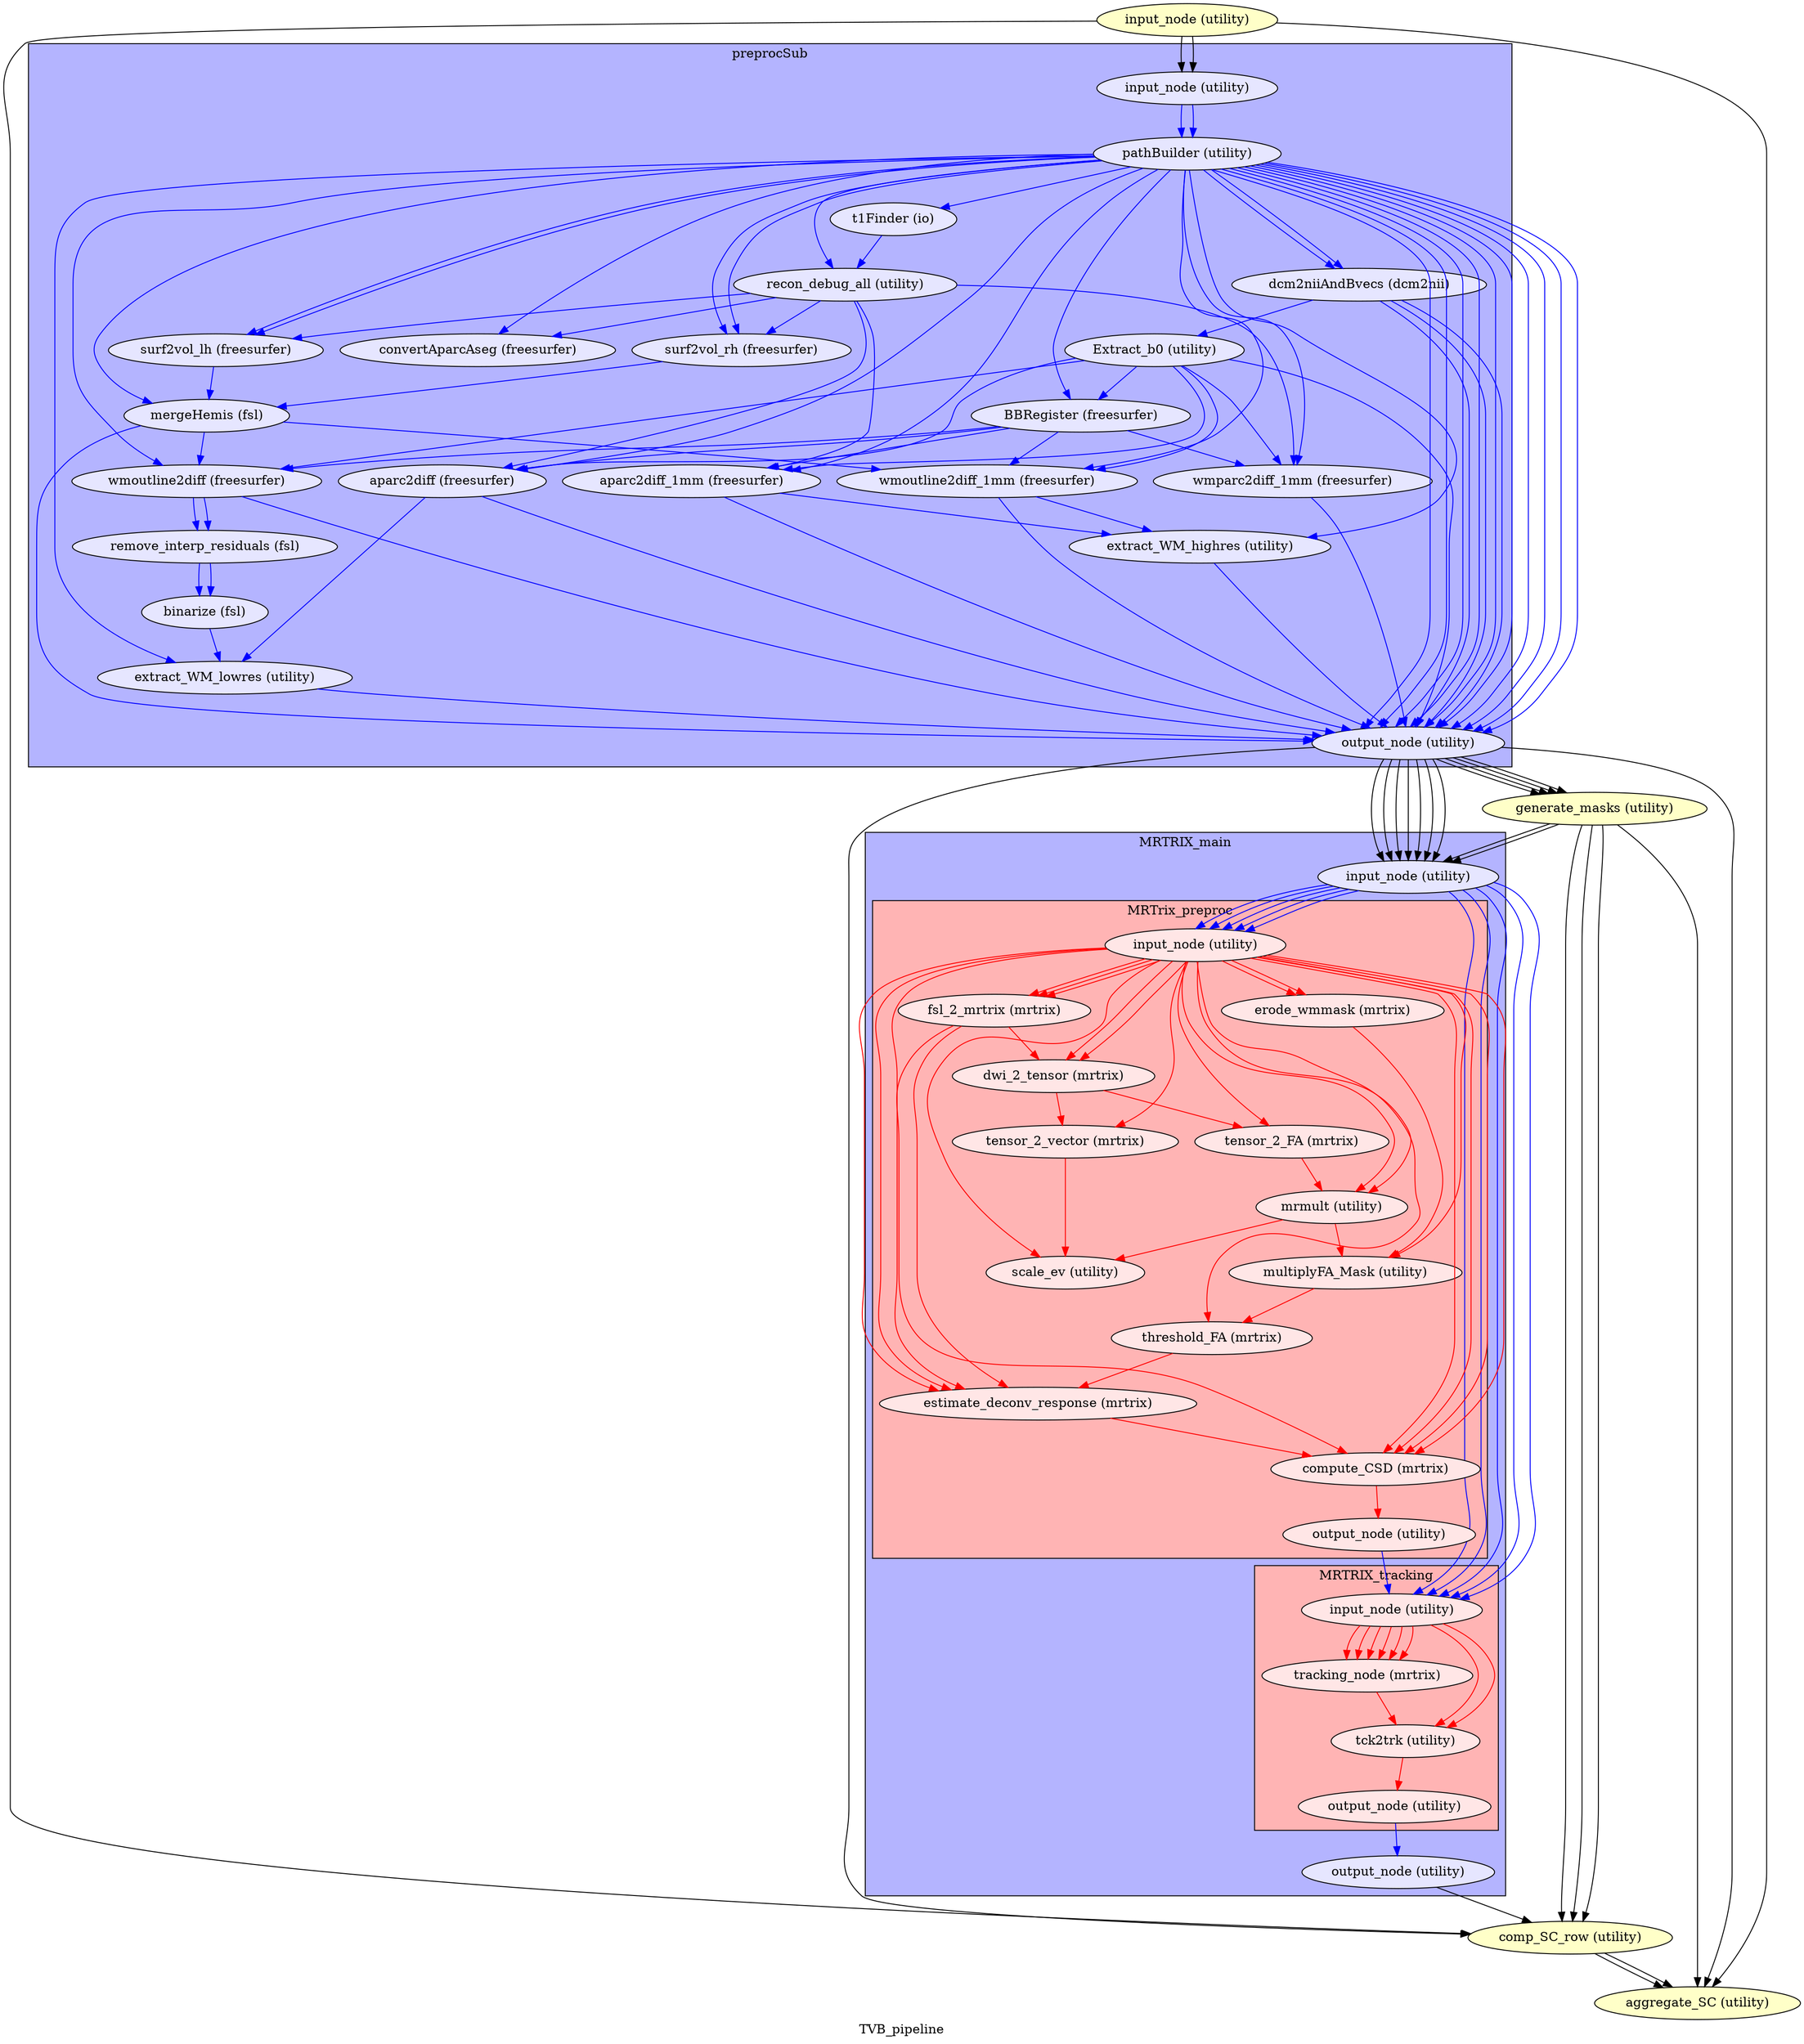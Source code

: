 digraph TVB_pipeline{
  label="TVB_pipeline";
  TVB_pipeline_input_node[label="input_node (utility)", style=filled, fillcolor="#FFFFC8"];
  TVB_pipeline_generate_masks[label="generate_masks (utility)", style=filled, fillcolor="#FFFFC8"];
  TVB_pipeline_comp_SC_row[label="comp_SC_row (utility)", style=filled, fillcolor="#FFFFC8"];
  TVB_pipeline_aggregate_SC[label="aggregate_SC (utility)", style=filled, fillcolor="#FFFFC8"];
  TVB_pipeline_input_node -> TVB_pipeline_aggregate_SC;
  TVB_pipeline_input_node -> TVB_pipeline_comp_SC_row;
  subgraph cluster_TVB_pipeline_preprocSub {
      edge [color="#0000FF"];
      style=filled;
      fillcolor="#B4B4FF";
      label="preprocSub";
    TVB_pipeline_preprocSub_input_node[label="input_node (utility)", style=filled, fillcolor="#E6E6FF"];
    TVB_pipeline_preprocSub_pathBuilder[label="pathBuilder (utility)", style=filled, fillcolor="#E6E6FF"];
    TVB_pipeline_preprocSub_t1Finder[label="t1Finder (io)", style=filled, fillcolor="#E6E6FF"];
    TVB_pipeline_preprocSub_recon_debug_all[label="recon_debug_all (utility)", style=filled, fillcolor="#E6E6FF"];
    TVB_pipeline_preprocSub_surf2vol_rh[label="surf2vol_rh (freesurfer)", style=filled, fillcolor="#E6E6FF"];
    TVB_pipeline_preprocSub_convertAparcAseg[label="convertAparcAseg (freesurfer)", style=filled, fillcolor="#E6E6FF"];
    TVB_pipeline_preprocSub_dcm2niiAndBvecs[label="dcm2niiAndBvecs (dcm2nii)", style=filled, fillcolor="#E6E6FF"];
    TVB_pipeline_preprocSub_surf2vol_lh[label="surf2vol_lh (freesurfer)", style=filled, fillcolor="#E6E6FF"];
    TVB_pipeline_preprocSub_mergeHemis[label="mergeHemis (fsl)", style=filled, fillcolor="#E6E6FF"];
    TVB_pipeline_preprocSub_Extract_b0[label="Extract_b0 (utility)", style=filled, fillcolor="#E6E6FF"];
    TVB_pipeline_preprocSub_BBRegister[label="BBRegister (freesurfer)", style=filled, fillcolor="#E6E6FF"];
    TVB_pipeline_preprocSub_wmoutline2diff_1mm[label="wmoutline2diff_1mm (freesurfer)", style=filled, fillcolor="#E6E6FF"];
    TVB_pipeline_preprocSub_wmoutline2diff[label="wmoutline2diff (freesurfer)", style=filled, fillcolor="#E6E6FF"];
    TVB_pipeline_preprocSub_remove_interp_residuals[label="remove_interp_residuals (fsl)", style=filled, fillcolor="#E6E6FF"];
    TVB_pipeline_preprocSub_binarize[label="binarize (fsl)", style=filled, fillcolor="#E6E6FF"];
    TVB_pipeline_preprocSub_aparc2diff_1mm[label="aparc2diff_1mm (freesurfer)", style=filled, fillcolor="#E6E6FF"];
    TVB_pipeline_preprocSub_extract_WM_highres[label="extract_WM_highres (utility)", style=filled, fillcolor="#E6E6FF"];
    TVB_pipeline_preprocSub_aparc2diff[label="aparc2diff (freesurfer)", style=filled, fillcolor="#E6E6FF"];
    TVB_pipeline_preprocSub_extract_WM_lowres[label="extract_WM_lowres (utility)", style=filled, fillcolor="#E6E6FF"];
    TVB_pipeline_preprocSub_wmparc2diff_1mm[label="wmparc2diff_1mm (freesurfer)", style=filled, fillcolor="#E6E6FF"];
    TVB_pipeline_preprocSub_output_node[label="output_node (utility)", style=filled, fillcolor="#E6E6FF"];
    TVB_pipeline_preprocSub_input_node -> TVB_pipeline_preprocSub_pathBuilder;
    TVB_pipeline_preprocSub_input_node -> TVB_pipeline_preprocSub_pathBuilder;
    TVB_pipeline_preprocSub_pathBuilder -> TVB_pipeline_preprocSub_BBRegister;
    TVB_pipeline_preprocSub_pathBuilder -> TVB_pipeline_preprocSub_output_node;
    TVB_pipeline_preprocSub_pathBuilder -> TVB_pipeline_preprocSub_output_node;
    TVB_pipeline_preprocSub_pathBuilder -> TVB_pipeline_preprocSub_output_node;
    TVB_pipeline_preprocSub_pathBuilder -> TVB_pipeline_preprocSub_output_node;
    TVB_pipeline_preprocSub_pathBuilder -> TVB_pipeline_preprocSub_output_node;
    TVB_pipeline_preprocSub_pathBuilder -> TVB_pipeline_preprocSub_output_node;
    TVB_pipeline_preprocSub_pathBuilder -> TVB_pipeline_preprocSub_output_node;
    TVB_pipeline_preprocSub_pathBuilder -> TVB_pipeline_preprocSub_output_node;
    TVB_pipeline_preprocSub_pathBuilder -> TVB_pipeline_preprocSub_output_node;
    TVB_pipeline_preprocSub_pathBuilder -> TVB_pipeline_preprocSub_output_node;
    TVB_pipeline_preprocSub_pathBuilder -> TVB_pipeline_preprocSub_wmoutline2diff_1mm;
    TVB_pipeline_preprocSub_pathBuilder -> TVB_pipeline_preprocSub_surf2vol_lh;
    TVB_pipeline_preprocSub_pathBuilder -> TVB_pipeline_preprocSub_surf2vol_lh;
    TVB_pipeline_preprocSub_pathBuilder -> TVB_pipeline_preprocSub_wmparc2diff_1mm;
    TVB_pipeline_preprocSub_pathBuilder -> TVB_pipeline_preprocSub_extract_WM_highres;
    TVB_pipeline_preprocSub_pathBuilder -> TVB_pipeline_preprocSub_dcm2niiAndBvecs;
    TVB_pipeline_preprocSub_pathBuilder -> TVB_pipeline_preprocSub_dcm2niiAndBvecs;
    TVB_pipeline_preprocSub_pathBuilder -> TVB_pipeline_preprocSub_convertAparcAseg;
    TVB_pipeline_preprocSub_pathBuilder -> TVB_pipeline_preprocSub_t1Finder;
    TVB_pipeline_preprocSub_pathBuilder -> TVB_pipeline_preprocSub_wmoutline2diff;
    TVB_pipeline_preprocSub_pathBuilder -> TVB_pipeline_preprocSub_surf2vol_rh;
    TVB_pipeline_preprocSub_pathBuilder -> TVB_pipeline_preprocSub_surf2vol_rh;
    TVB_pipeline_preprocSub_pathBuilder -> TVB_pipeline_preprocSub_aparc2diff_1mm;
    TVB_pipeline_preprocSub_pathBuilder -> TVB_pipeline_preprocSub_mergeHemis;
    TVB_pipeline_preprocSub_pathBuilder -> TVB_pipeline_preprocSub_extract_WM_lowres;
    TVB_pipeline_preprocSub_pathBuilder -> TVB_pipeline_preprocSub_recon_debug_all;
    TVB_pipeline_preprocSub_pathBuilder -> TVB_pipeline_preprocSub_aparc2diff;
    TVB_pipeline_preprocSub_t1Finder -> TVB_pipeline_preprocSub_recon_debug_all;
    TVB_pipeline_preprocSub_recon_debug_all -> TVB_pipeline_preprocSub_wmparc2diff_1mm;
    TVB_pipeline_preprocSub_recon_debug_all -> TVB_pipeline_preprocSub_aparc2diff;
    TVB_pipeline_preprocSub_recon_debug_all -> TVB_pipeline_preprocSub_aparc2diff_1mm;
    TVB_pipeline_preprocSub_recon_debug_all -> TVB_pipeline_preprocSub_convertAparcAseg;
    TVB_pipeline_preprocSub_recon_debug_all -> TVB_pipeline_preprocSub_surf2vol_lh;
    TVB_pipeline_preprocSub_recon_debug_all -> TVB_pipeline_preprocSub_surf2vol_rh;
    TVB_pipeline_preprocSub_surf2vol_rh -> TVB_pipeline_preprocSub_mergeHemis;
    TVB_pipeline_preprocSub_dcm2niiAndBvecs -> TVB_pipeline_preprocSub_Extract_b0;
    TVB_pipeline_preprocSub_dcm2niiAndBvecs -> TVB_pipeline_preprocSub_output_node;
    TVB_pipeline_preprocSub_dcm2niiAndBvecs -> TVB_pipeline_preprocSub_output_node;
    TVB_pipeline_preprocSub_dcm2niiAndBvecs -> TVB_pipeline_preprocSub_output_node;
    TVB_pipeline_preprocSub_surf2vol_lh -> TVB_pipeline_preprocSub_mergeHemis;
    TVB_pipeline_preprocSub_mergeHemis -> TVB_pipeline_preprocSub_wmoutline2diff_1mm;
    TVB_pipeline_preprocSub_mergeHemis -> TVB_pipeline_preprocSub_output_node;
    TVB_pipeline_preprocSub_mergeHemis -> TVB_pipeline_preprocSub_wmoutline2diff;
    TVB_pipeline_preprocSub_Extract_b0 -> TVB_pipeline_preprocSub_BBRegister;
    TVB_pipeline_preprocSub_Extract_b0 -> TVB_pipeline_preprocSub_output_node;
    TVB_pipeline_preprocSub_Extract_b0 -> TVB_pipeline_preprocSub_wmoutline2diff_1mm;
    TVB_pipeline_preprocSub_Extract_b0 -> TVB_pipeline_preprocSub_wmoutline2diff;
    TVB_pipeline_preprocSub_Extract_b0 -> TVB_pipeline_preprocSub_aparc2diff_1mm;
    TVB_pipeline_preprocSub_Extract_b0 -> TVB_pipeline_preprocSub_aparc2diff;
    TVB_pipeline_preprocSub_Extract_b0 -> TVB_pipeline_preprocSub_wmparc2diff_1mm;
    TVB_pipeline_preprocSub_BBRegister -> TVB_pipeline_preprocSub_wmoutline2diff_1mm;
    TVB_pipeline_preprocSub_BBRegister -> TVB_pipeline_preprocSub_aparc2diff_1mm;
    TVB_pipeline_preprocSub_BBRegister -> TVB_pipeline_preprocSub_aparc2diff;
    TVB_pipeline_preprocSub_BBRegister -> TVB_pipeline_preprocSub_wmparc2diff_1mm;
    TVB_pipeline_preprocSub_BBRegister -> TVB_pipeline_preprocSub_wmoutline2diff;
    TVB_pipeline_preprocSub_wmoutline2diff_1mm -> TVB_pipeline_preprocSub_extract_WM_highres;
    TVB_pipeline_preprocSub_wmoutline2diff_1mm -> TVB_pipeline_preprocSub_output_node;
    TVB_pipeline_preprocSub_wmoutline2diff -> TVB_pipeline_preprocSub_remove_interp_residuals;
    TVB_pipeline_preprocSub_wmoutline2diff -> TVB_pipeline_preprocSub_remove_interp_residuals;
    TVB_pipeline_preprocSub_wmoutline2diff -> TVB_pipeline_preprocSub_output_node;
    TVB_pipeline_preprocSub_remove_interp_residuals -> TVB_pipeline_preprocSub_binarize;
    TVB_pipeline_preprocSub_remove_interp_residuals -> TVB_pipeline_preprocSub_binarize;
    TVB_pipeline_preprocSub_binarize -> TVB_pipeline_preprocSub_extract_WM_lowres;
    TVB_pipeline_preprocSub_aparc2diff_1mm -> TVB_pipeline_preprocSub_extract_WM_highres;
    TVB_pipeline_preprocSub_aparc2diff_1mm -> TVB_pipeline_preprocSub_output_node;
    TVB_pipeline_preprocSub_extract_WM_highres -> TVB_pipeline_preprocSub_output_node;
    TVB_pipeline_preprocSub_aparc2diff -> TVB_pipeline_preprocSub_extract_WM_lowres;
    TVB_pipeline_preprocSub_aparc2diff -> TVB_pipeline_preprocSub_output_node;
    TVB_pipeline_preprocSub_extract_WM_lowres -> TVB_pipeline_preprocSub_output_node;
    TVB_pipeline_preprocSub_wmparc2diff_1mm -> TVB_pipeline_preprocSub_output_node;
  }
  TVB_pipeline_generate_masks -> TVB_pipeline_aggregate_SC;
  TVB_pipeline_generate_masks -> TVB_pipeline_comp_SC_row;
  TVB_pipeline_generate_masks -> TVB_pipeline_comp_SC_row;
  TVB_pipeline_generate_masks -> TVB_pipeline_comp_SC_row;
  subgraph cluster_TVB_pipeline_MRTRIX_main {
      edge [color="#0000FF"];
      style=filled;
      fillcolor="#B4B4FF";
      label="MRTRIX_main";
    TVB_pipeline_MRTRIX_main_input_node[label="input_node (utility)", style=filled, fillcolor="#E6E6FF"];
    TVB_pipeline_MRTRIX_main_output_node[label="output_node (utility)", style=filled, fillcolor="#E6E6FF"];
    subgraph cluster_TVB_pipeline_MRTRIX_main_MRTrix_preproc {
            edge [color="#FF0000"];
            style=filled;
            fillcolor="#FFB4B4";
            label="MRTrix_preproc";
        TVB_pipeline_MRTRIX_main_MRTrix_preproc_input_node[label="input_node (utility)", style=filled, fillcolor="#FFE6E6"];
        TVB_pipeline_MRTRIX_main_MRTrix_preproc_erode_wmmask[label="erode_wmmask (mrtrix)", style=filled, fillcolor="#FFE6E6"];
        TVB_pipeline_MRTRIX_main_MRTrix_preproc_fsl_2_mrtrix[label="fsl_2_mrtrix (mrtrix)", style=filled, fillcolor="#FFE6E6"];
        TVB_pipeline_MRTRIX_main_MRTrix_preproc_dwi_2_tensor[label="dwi_2_tensor (mrtrix)", style=filled, fillcolor="#FFE6E6"];
        TVB_pipeline_MRTRIX_main_MRTrix_preproc_tensor_2_vector[label="tensor_2_vector (mrtrix)", style=filled, fillcolor="#FFE6E6"];
        TVB_pipeline_MRTRIX_main_MRTrix_preproc_tensor_2_FA[label="tensor_2_FA (mrtrix)", style=filled, fillcolor="#FFE6E6"];
        TVB_pipeline_MRTRIX_main_MRTrix_preproc_mrmult[label="mrmult (utility)", style=filled, fillcolor="#FFE6E6"];
        TVB_pipeline_MRTRIX_main_MRTrix_preproc_multiplyFA_Mask[label="multiplyFA_Mask (utility)", style=filled, fillcolor="#FFE6E6"];
        TVB_pipeline_MRTRIX_main_MRTrix_preproc_threshold_FA[label="threshold_FA (mrtrix)", style=filled, fillcolor="#FFE6E6"];
        TVB_pipeline_MRTRIX_main_MRTrix_preproc_estimate_deconv_response[label="estimate_deconv_response (mrtrix)", style=filled, fillcolor="#FFE6E6"];
        TVB_pipeline_MRTRIX_main_MRTrix_preproc_compute_CSD[label="compute_CSD (mrtrix)", style=filled, fillcolor="#FFE6E6"];
        TVB_pipeline_MRTRIX_main_MRTrix_preproc_output_node[label="output_node (utility)", style=filled, fillcolor="#FFE6E6"];
        TVB_pipeline_MRTRIX_main_MRTrix_preproc_scale_ev[label="scale_ev (utility)", style=filled, fillcolor="#FFE6E6"];
        TVB_pipeline_MRTRIX_main_MRTrix_preproc_input_node -> TVB_pipeline_MRTRIX_main_MRTrix_preproc_scale_ev;
        TVB_pipeline_MRTRIX_main_MRTrix_preproc_input_node -> TVB_pipeline_MRTRIX_main_MRTrix_preproc_estimate_deconv_response;
        TVB_pipeline_MRTRIX_main_MRTrix_preproc_input_node -> TVB_pipeline_MRTRIX_main_MRTrix_preproc_estimate_deconv_response;
        TVB_pipeline_MRTRIX_main_MRTrix_preproc_input_node -> TVB_pipeline_MRTRIX_main_MRTrix_preproc_estimate_deconv_response;
        TVB_pipeline_MRTRIX_main_MRTrix_preproc_input_node -> TVB_pipeline_MRTRIX_main_MRTrix_preproc_tensor_2_FA;
        TVB_pipeline_MRTRIX_main_MRTrix_preproc_input_node -> TVB_pipeline_MRTRIX_main_MRTrix_preproc_multiplyFA_Mask;
        TVB_pipeline_MRTRIX_main_MRTrix_preproc_input_node -> TVB_pipeline_MRTRIX_main_MRTrix_preproc_compute_CSD;
        TVB_pipeline_MRTRIX_main_MRTrix_preproc_input_node -> TVB_pipeline_MRTRIX_main_MRTrix_preproc_compute_CSD;
        TVB_pipeline_MRTRIX_main_MRTrix_preproc_input_node -> TVB_pipeline_MRTRIX_main_MRTrix_preproc_compute_CSD;
        TVB_pipeline_MRTRIX_main_MRTrix_preproc_input_node -> TVB_pipeline_MRTRIX_main_MRTrix_preproc_compute_CSD;
        TVB_pipeline_MRTRIX_main_MRTrix_preproc_input_node -> TVB_pipeline_MRTRIX_main_MRTrix_preproc_fsl_2_mrtrix;
        TVB_pipeline_MRTRIX_main_MRTrix_preproc_input_node -> TVB_pipeline_MRTRIX_main_MRTrix_preproc_fsl_2_mrtrix;
        TVB_pipeline_MRTRIX_main_MRTrix_preproc_input_node -> TVB_pipeline_MRTRIX_main_MRTrix_preproc_fsl_2_mrtrix;
        TVB_pipeline_MRTRIX_main_MRTrix_preproc_input_node -> TVB_pipeline_MRTRIX_main_MRTrix_preproc_tensor_2_vector;
        TVB_pipeline_MRTRIX_main_MRTrix_preproc_input_node -> TVB_pipeline_MRTRIX_main_MRTrix_preproc_threshold_FA;
        TVB_pipeline_MRTRIX_main_MRTrix_preproc_input_node -> TVB_pipeline_MRTRIX_main_MRTrix_preproc_erode_wmmask;
        TVB_pipeline_MRTRIX_main_MRTrix_preproc_input_node -> TVB_pipeline_MRTRIX_main_MRTrix_preproc_erode_wmmask;
        TVB_pipeline_MRTRIX_main_MRTrix_preproc_input_node -> TVB_pipeline_MRTRIX_main_MRTrix_preproc_dwi_2_tensor;
        TVB_pipeline_MRTRIX_main_MRTrix_preproc_input_node -> TVB_pipeline_MRTRIX_main_MRTrix_preproc_dwi_2_tensor;
        TVB_pipeline_MRTRIX_main_MRTrix_preproc_input_node -> TVB_pipeline_MRTRIX_main_MRTrix_preproc_mrmult;
        TVB_pipeline_MRTRIX_main_MRTrix_preproc_input_node -> TVB_pipeline_MRTRIX_main_MRTrix_preproc_mrmult;
        TVB_pipeline_MRTRIX_main_MRTrix_preproc_erode_wmmask -> TVB_pipeline_MRTRIX_main_MRTrix_preproc_multiplyFA_Mask;
        TVB_pipeline_MRTRIX_main_MRTrix_preproc_fsl_2_mrtrix -> TVB_pipeline_MRTRIX_main_MRTrix_preproc_dwi_2_tensor;
        TVB_pipeline_MRTRIX_main_MRTrix_preproc_fsl_2_mrtrix -> TVB_pipeline_MRTRIX_main_MRTrix_preproc_estimate_deconv_response;
        TVB_pipeline_MRTRIX_main_MRTrix_preproc_fsl_2_mrtrix -> TVB_pipeline_MRTRIX_main_MRTrix_preproc_compute_CSD;
        TVB_pipeline_MRTRIX_main_MRTrix_preproc_dwi_2_tensor -> TVB_pipeline_MRTRIX_main_MRTrix_preproc_tensor_2_FA;
        TVB_pipeline_MRTRIX_main_MRTrix_preproc_dwi_2_tensor -> TVB_pipeline_MRTRIX_main_MRTrix_preproc_tensor_2_vector;
        TVB_pipeline_MRTRIX_main_MRTrix_preproc_tensor_2_vector -> TVB_pipeline_MRTRIX_main_MRTrix_preproc_scale_ev;
        TVB_pipeline_MRTRIX_main_MRTrix_preproc_tensor_2_FA -> TVB_pipeline_MRTRIX_main_MRTrix_preproc_mrmult;
        TVB_pipeline_MRTRIX_main_MRTrix_preproc_mrmult -> TVB_pipeline_MRTRIX_main_MRTrix_preproc_scale_ev;
        TVB_pipeline_MRTRIX_main_MRTrix_preproc_mrmult -> TVB_pipeline_MRTRIX_main_MRTrix_preproc_multiplyFA_Mask;
        TVB_pipeline_MRTRIX_main_MRTrix_preproc_multiplyFA_Mask -> TVB_pipeline_MRTRIX_main_MRTrix_preproc_threshold_FA;
        TVB_pipeline_MRTRIX_main_MRTrix_preproc_threshold_FA -> TVB_pipeline_MRTRIX_main_MRTrix_preproc_estimate_deconv_response;
        TVB_pipeline_MRTRIX_main_MRTrix_preproc_estimate_deconv_response -> TVB_pipeline_MRTRIX_main_MRTrix_preproc_compute_CSD;
        TVB_pipeline_MRTRIX_main_MRTrix_preproc_compute_CSD -> TVB_pipeline_MRTRIX_main_MRTrix_preproc_output_node;
    }
    subgraph cluster_TVB_pipeline_MRTRIX_main_MRTRIX_tracking {
            edge [color="#FF0000"];
            style=filled;
            fillcolor="#FFB4B4";
            label="MRTRIX_tracking";
        TVB_pipeline_MRTRIX_main_MRTRIX_tracking_input_node[label="input_node (utility)", style=filled, fillcolor="#FFE6E6"];
        TVB_pipeline_MRTRIX_main_MRTRIX_tracking_tracking_node[label="tracking_node (mrtrix)", style=filled, fillcolor="#FFE6E6"];
        TVB_pipeline_MRTRIX_main_MRTRIX_tracking_tck2trk[label="tck2trk (utility)", style=filled, fillcolor="#FFE6E6"];
        TVB_pipeline_MRTRIX_main_MRTRIX_tracking_output_node[label="output_node (utility)", style=filled, fillcolor="#FFE6E6"];
        TVB_pipeline_MRTRIX_main_MRTRIX_tracking_input_node -> TVB_pipeline_MRTRIX_main_MRTRIX_tracking_tracking_node;
        TVB_pipeline_MRTRIX_main_MRTRIX_tracking_input_node -> TVB_pipeline_MRTRIX_main_MRTRIX_tracking_tracking_node;
        TVB_pipeline_MRTRIX_main_MRTRIX_tracking_input_node -> TVB_pipeline_MRTRIX_main_MRTRIX_tracking_tracking_node;
        TVB_pipeline_MRTRIX_main_MRTRIX_tracking_input_node -> TVB_pipeline_MRTRIX_main_MRTRIX_tracking_tracking_node;
        TVB_pipeline_MRTRIX_main_MRTRIX_tracking_input_node -> TVB_pipeline_MRTRIX_main_MRTRIX_tracking_tracking_node;
        TVB_pipeline_MRTRIX_main_MRTRIX_tracking_input_node -> TVB_pipeline_MRTRIX_main_MRTRIX_tracking_tracking_node;
        TVB_pipeline_MRTRIX_main_MRTRIX_tracking_input_node -> TVB_pipeline_MRTRIX_main_MRTRIX_tracking_tck2trk;
        TVB_pipeline_MRTRIX_main_MRTRIX_tracking_input_node -> TVB_pipeline_MRTRIX_main_MRTRIX_tracking_tck2trk;
        TVB_pipeline_MRTRIX_main_MRTRIX_tracking_tracking_node -> TVB_pipeline_MRTRIX_main_MRTRIX_tracking_tck2trk;
        TVB_pipeline_MRTRIX_main_MRTRIX_tracking_tck2trk -> TVB_pipeline_MRTRIX_main_MRTRIX_tracking_output_node;
    }
    TVB_pipeline_MRTRIX_main_input_node -> TVB_pipeline_MRTRIX_main_MRTrix_preproc_input_node;
    TVB_pipeline_MRTRIX_main_input_node -> TVB_pipeline_MRTRIX_main_MRTrix_preproc_input_node;
    TVB_pipeline_MRTRIX_main_input_node -> TVB_pipeline_MRTRIX_main_MRTrix_preproc_input_node;
    TVB_pipeline_MRTRIX_main_input_node -> TVB_pipeline_MRTRIX_main_MRTrix_preproc_input_node;
    TVB_pipeline_MRTRIX_main_input_node -> TVB_pipeline_MRTRIX_main_MRTrix_preproc_input_node;
    TVB_pipeline_MRTRIX_main_input_node -> TVB_pipeline_MRTRIX_main_MRTRIX_tracking_input_node;
    TVB_pipeline_MRTRIX_main_input_node -> TVB_pipeline_MRTRIX_main_MRTRIX_tracking_input_node;
    TVB_pipeline_MRTRIX_main_input_node -> TVB_pipeline_MRTRIX_main_MRTRIX_tracking_input_node;
    TVB_pipeline_MRTRIX_main_input_node -> TVB_pipeline_MRTRIX_main_MRTRIX_tracking_input_node;
    TVB_pipeline_MRTRIX_main_input_node -> TVB_pipeline_MRTRIX_main_MRTRIX_tracking_input_node;
    TVB_pipeline_MRTRIX_main_MRTRIX_tracking_output_node -> TVB_pipeline_MRTRIX_main_output_node;
    TVB_pipeline_MRTRIX_main_MRTrix_preproc_output_node -> TVB_pipeline_MRTRIX_main_MRTRIX_tracking_input_node;
  }
  TVB_pipeline_comp_SC_row -> TVB_pipeline_aggregate_SC;
  TVB_pipeline_comp_SC_row -> TVB_pipeline_aggregate_SC;
  TVB_pipeline_preprocSub_output_node -> TVB_pipeline_aggregate_SC;
  TVB_pipeline_preprocSub_output_node -> TVB_pipeline_comp_SC_row;
  TVB_pipeline_preprocSub_output_node -> TVB_pipeline_generate_masks;
  TVB_pipeline_preprocSub_output_node -> TVB_pipeline_generate_masks;
  TVB_pipeline_preprocSub_output_node -> TVB_pipeline_generate_masks;
  TVB_pipeline_preprocSub_output_node -> TVB_pipeline_generate_masks;
  TVB_pipeline_preprocSub_output_node -> TVB_pipeline_MRTRIX_main_input_node;
  TVB_pipeline_preprocSub_output_node -> TVB_pipeline_MRTRIX_main_input_node;
  TVB_pipeline_preprocSub_output_node -> TVB_pipeline_MRTRIX_main_input_node;
  TVB_pipeline_preprocSub_output_node -> TVB_pipeline_MRTRIX_main_input_node;
  TVB_pipeline_preprocSub_output_node -> TVB_pipeline_MRTRIX_main_input_node;
  TVB_pipeline_preprocSub_output_node -> TVB_pipeline_MRTRIX_main_input_node;
  TVB_pipeline_preprocSub_output_node -> TVB_pipeline_MRTRIX_main_input_node;
  TVB_pipeline_generate_masks -> TVB_pipeline_MRTRIX_main_input_node;
  TVB_pipeline_generate_masks -> TVB_pipeline_MRTRIX_main_input_node;
  TVB_pipeline_MRTRIX_main_output_node -> TVB_pipeline_comp_SC_row;
  TVB_pipeline_input_node -> TVB_pipeline_preprocSub_input_node;
  TVB_pipeline_input_node -> TVB_pipeline_preprocSub_input_node;
}